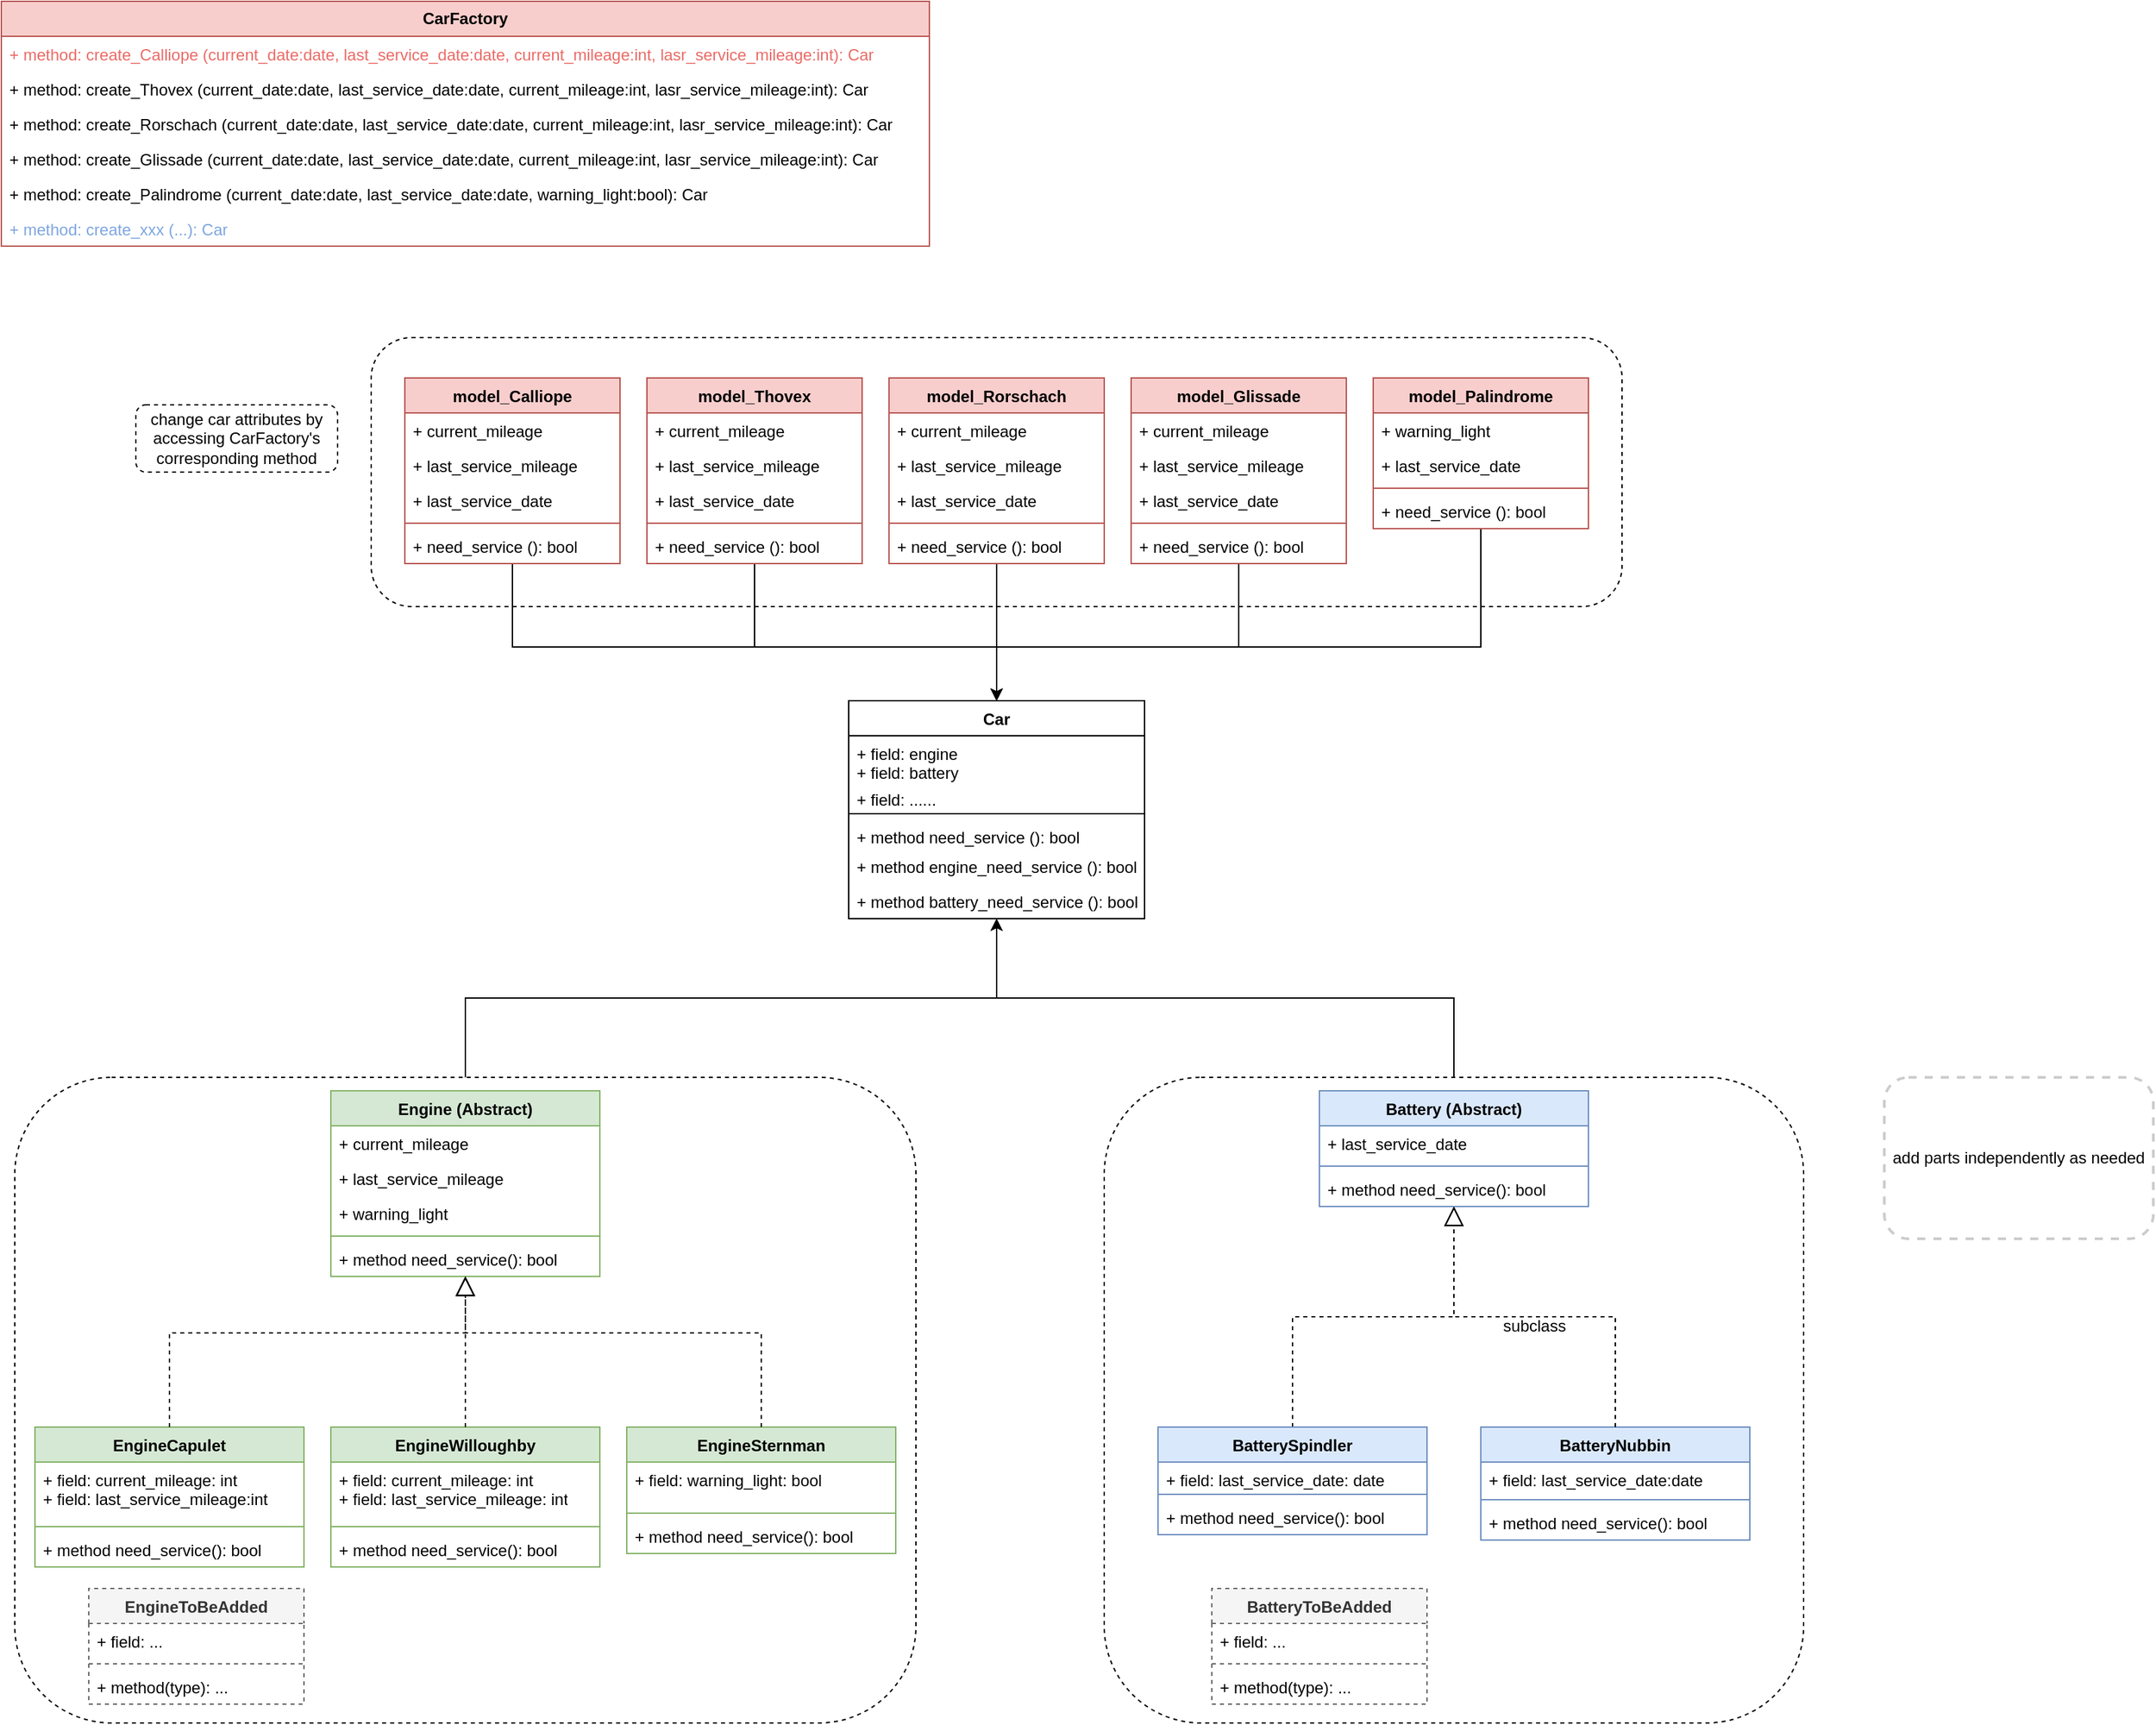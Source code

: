 <mxfile version="21.3.2" type="github">
  <diagram name="Page-1" id="3AITTEJqZYDQsD5KPdkp">
    <mxGraphModel dx="1748" dy="2169" grid="1" gridSize="10" guides="1" tooltips="1" connect="1" arrows="1" fold="1" page="1" pageScale="1" pageWidth="1700" pageHeight="1100" math="0" shadow="0">
      <root>
        <mxCell id="0" />
        <mxCell id="1" parent="0" />
        <mxCell id="Bm9xpPyFfPcfKl6as_f9-33" value="" style="rounded=1;whiteSpace=wrap;html=1;fillColor=default;dashed=1;" vertex="1" parent="1">
          <mxGeometry x="315" y="50" width="930" height="200" as="geometry" />
        </mxCell>
        <mxCell id="Bm9xpPyFfPcfKl6as_f9-44" style="edgeStyle=orthogonalEdgeStyle;rounded=0;orthogonalLoop=1;jettySize=auto;html=1;" edge="1" parent="1" source="rLU7fOl6mltoBrUBpaff-97" target="rLU7fOl6mltoBrUBpaff-7">
          <mxGeometry relative="1" as="geometry" />
        </mxCell>
        <mxCell id="rLU7fOl6mltoBrUBpaff-97" value="" style="rounded=1;whiteSpace=wrap;html=1;fillColor=none;dashed=1;" parent="1" vertex="1">
          <mxGeometry x="50" y="600" width="670" height="480" as="geometry" />
        </mxCell>
        <mxCell id="Bm9xpPyFfPcfKl6as_f9-46" style="edgeStyle=orthogonalEdgeStyle;rounded=0;orthogonalLoop=1;jettySize=auto;html=1;" edge="1" parent="1" source="rLU7fOl6mltoBrUBpaff-105" target="rLU7fOl6mltoBrUBpaff-7">
          <mxGeometry relative="1" as="geometry" />
        </mxCell>
        <mxCell id="rLU7fOl6mltoBrUBpaff-105" value="" style="rounded=1;whiteSpace=wrap;html=1;fillColor=none;dashed=1;" parent="1" vertex="1">
          <mxGeometry x="860" y="600" width="520" height="480" as="geometry" />
        </mxCell>
        <mxCell id="rLU7fOl6mltoBrUBpaff-7" value="Car" style="swimlane;fontStyle=1;align=center;verticalAlign=top;childLayout=stackLayout;horizontal=1;startSize=26;horizontalStack=0;resizeParent=1;resizeParentMax=0;resizeLast=0;collapsible=1;marginBottom=0;whiteSpace=wrap;html=1;" parent="1" vertex="1">
          <mxGeometry x="670" y="320" width="220" height="162" as="geometry">
            <mxRectangle x="1060" y="300" width="60" height="30" as="alternateBounds" />
          </mxGeometry>
        </mxCell>
        <mxCell id="rLU7fOl6mltoBrUBpaff-150" value="&lt;div&gt;+ field: engine&lt;/div&gt;&lt;div&gt;+ field: battery&lt;/div&gt;" style="text;strokeColor=none;fillColor=none;align=left;verticalAlign=top;spacingLeft=4;spacingRight=4;overflow=hidden;rotatable=0;points=[[0,0.5],[1,0.5]];portConstraint=eastwest;whiteSpace=wrap;html=1;" parent="rLU7fOl6mltoBrUBpaff-7" vertex="1">
          <mxGeometry y="26" width="220" height="34" as="geometry" />
        </mxCell>
        <mxCell id="rLU7fOl6mltoBrUBpaff-8" value="&lt;div&gt;+ field: ......&lt;/div&gt;" style="text;strokeColor=none;fillColor=none;align=left;verticalAlign=top;spacingLeft=4;spacingRight=4;overflow=hidden;rotatable=0;points=[[0,0.5],[1,0.5]];portConstraint=eastwest;whiteSpace=wrap;html=1;" parent="rLU7fOl6mltoBrUBpaff-7" vertex="1">
          <mxGeometry y="60" width="220" height="20" as="geometry" />
        </mxCell>
        <mxCell id="rLU7fOl6mltoBrUBpaff-9" value="" style="line;strokeWidth=1;fillColor=none;align=left;verticalAlign=middle;spacingTop=-1;spacingLeft=3;spacingRight=3;rotatable=0;labelPosition=right;points=[];portConstraint=eastwest;strokeColor=inherit;" parent="rLU7fOl6mltoBrUBpaff-7" vertex="1">
          <mxGeometry y="80" width="220" height="8" as="geometry" />
        </mxCell>
        <mxCell id="rLU7fOl6mltoBrUBpaff-10" value="+ method need_service (): bool" style="text;strokeColor=none;fillColor=none;align=left;verticalAlign=top;spacingLeft=4;spacingRight=4;overflow=hidden;rotatable=0;points=[[0,0.5],[1,0.5]];portConstraint=eastwest;whiteSpace=wrap;html=1;" parent="rLU7fOl6mltoBrUBpaff-7" vertex="1">
          <mxGeometry y="88" width="220" height="22" as="geometry" />
        </mxCell>
        <mxCell id="Bm9xpPyFfPcfKl6as_f9-1" value="+ method engine_need_service (): bool" style="text;strokeColor=none;fillColor=none;align=left;verticalAlign=top;spacingLeft=4;spacingRight=4;overflow=hidden;rotatable=0;points=[[0,0.5],[1,0.5]];portConstraint=eastwest;whiteSpace=wrap;html=1;" vertex="1" parent="rLU7fOl6mltoBrUBpaff-7">
          <mxGeometry y="110" width="220" height="26" as="geometry" />
        </mxCell>
        <mxCell id="Bm9xpPyFfPcfKl6as_f9-2" value="+ method battery_need_service (): bool" style="text;strokeColor=none;fillColor=none;align=left;verticalAlign=top;spacingLeft=4;spacingRight=4;overflow=hidden;rotatable=0;points=[[0,0.5],[1,0.5]];portConstraint=eastwest;whiteSpace=wrap;html=1;" vertex="1" parent="rLU7fOl6mltoBrUBpaff-7">
          <mxGeometry y="136" width="220" height="26" as="geometry" />
        </mxCell>
        <mxCell id="rLU7fOl6mltoBrUBpaff-13" value="EngineCapulet" style="swimlane;fontStyle=1;align=center;verticalAlign=top;childLayout=stackLayout;horizontal=1;startSize=26;horizontalStack=0;resizeParent=1;resizeParentMax=0;resizeLast=0;collapsible=1;marginBottom=0;whiteSpace=wrap;html=1;fillColor=#d5e8d4;strokeColor=#82b366;" parent="1" vertex="1">
          <mxGeometry x="65" y="860" width="200" height="104" as="geometry" />
        </mxCell>
        <mxCell id="rLU7fOl6mltoBrUBpaff-14" value="&lt;div&gt;+ field: current_mileage: int&lt;br&gt;&lt;/div&gt;&lt;div&gt;+ field: last_service_mileage:int&lt;/div&gt;" style="text;strokeColor=none;fillColor=none;align=left;verticalAlign=top;spacingLeft=4;spacingRight=4;overflow=hidden;rotatable=0;points=[[0,0.5],[1,0.5]];portConstraint=eastwest;whiteSpace=wrap;html=1;" parent="rLU7fOl6mltoBrUBpaff-13" vertex="1">
          <mxGeometry y="26" width="200" height="44" as="geometry" />
        </mxCell>
        <mxCell id="rLU7fOl6mltoBrUBpaff-15" value="" style="line;strokeWidth=1;fillColor=none;align=left;verticalAlign=middle;spacingTop=-1;spacingLeft=3;spacingRight=3;rotatable=0;labelPosition=right;points=[];portConstraint=eastwest;strokeColor=inherit;" parent="rLU7fOl6mltoBrUBpaff-13" vertex="1">
          <mxGeometry y="70" width="200" height="8" as="geometry" />
        </mxCell>
        <mxCell id="rLU7fOl6mltoBrUBpaff-16" value="+ method need_service(): bool" style="text;strokeColor=none;fillColor=none;align=left;verticalAlign=top;spacingLeft=4;spacingRight=4;overflow=hidden;rotatable=0;points=[[0,0.5],[1,0.5]];portConstraint=eastwest;whiteSpace=wrap;html=1;" parent="rLU7fOl6mltoBrUBpaff-13" vertex="1">
          <mxGeometry y="78" width="200" height="26" as="geometry" />
        </mxCell>
        <mxCell id="rLU7fOl6mltoBrUBpaff-22" value="EngineSternman" style="swimlane;fontStyle=1;align=center;verticalAlign=top;childLayout=stackLayout;horizontal=1;startSize=26;horizontalStack=0;resizeParent=1;resizeParentMax=0;resizeLast=0;collapsible=1;marginBottom=0;whiteSpace=wrap;html=1;fillColor=#d5e8d4;strokeColor=#82b366;" parent="1" vertex="1">
          <mxGeometry x="505" y="860" width="200" height="94" as="geometry" />
        </mxCell>
        <mxCell id="rLU7fOl6mltoBrUBpaff-23" value="&lt;div&gt;+ field: warning_light: bool&lt;br&gt;&lt;/div&gt;" style="text;strokeColor=none;fillColor=none;align=left;verticalAlign=top;spacingLeft=4;spacingRight=4;overflow=hidden;rotatable=0;points=[[0,0.5],[1,0.5]];portConstraint=eastwest;whiteSpace=wrap;html=1;" parent="rLU7fOl6mltoBrUBpaff-22" vertex="1">
          <mxGeometry y="26" width="200" height="34" as="geometry" />
        </mxCell>
        <mxCell id="rLU7fOl6mltoBrUBpaff-24" value="" style="line;strokeWidth=1;fillColor=none;align=left;verticalAlign=middle;spacingTop=-1;spacingLeft=3;spacingRight=3;rotatable=0;labelPosition=right;points=[];portConstraint=eastwest;strokeColor=inherit;" parent="rLU7fOl6mltoBrUBpaff-22" vertex="1">
          <mxGeometry y="60" width="200" height="8" as="geometry" />
        </mxCell>
        <mxCell id="rLU7fOl6mltoBrUBpaff-25" value="+ method need_service(): bool" style="text;strokeColor=none;fillColor=none;align=left;verticalAlign=top;spacingLeft=4;spacingRight=4;overflow=hidden;rotatable=0;points=[[0,0.5],[1,0.5]];portConstraint=eastwest;whiteSpace=wrap;html=1;" parent="rLU7fOl6mltoBrUBpaff-22" vertex="1">
          <mxGeometry y="68" width="200" height="26" as="geometry" />
        </mxCell>
        <mxCell id="rLU7fOl6mltoBrUBpaff-26" value="EngineWilloughby" style="swimlane;fontStyle=1;align=center;verticalAlign=top;childLayout=stackLayout;horizontal=1;startSize=26;horizontalStack=0;resizeParent=1;resizeParentMax=0;resizeLast=0;collapsible=1;marginBottom=0;whiteSpace=wrap;html=1;fillColor=#d5e8d4;strokeColor=#82b366;" parent="1" vertex="1">
          <mxGeometry x="285" y="860" width="200" height="104" as="geometry" />
        </mxCell>
        <mxCell id="rLU7fOl6mltoBrUBpaff-27" value="&lt;div&gt;+ field: current_mileage: int&lt;br&gt;&lt;/div&gt;&lt;div&gt;+ field: last_service_mileage: int&lt;br&gt;&lt;/div&gt;" style="text;strokeColor=none;fillColor=none;align=left;verticalAlign=top;spacingLeft=4;spacingRight=4;overflow=hidden;rotatable=0;points=[[0,0.5],[1,0.5]];portConstraint=eastwest;whiteSpace=wrap;html=1;" parent="rLU7fOl6mltoBrUBpaff-26" vertex="1">
          <mxGeometry y="26" width="200" height="44" as="geometry" />
        </mxCell>
        <mxCell id="rLU7fOl6mltoBrUBpaff-28" value="" style="line;strokeWidth=1;fillColor=none;align=left;verticalAlign=middle;spacingTop=-1;spacingLeft=3;spacingRight=3;rotatable=0;labelPosition=right;points=[];portConstraint=eastwest;strokeColor=inherit;" parent="rLU7fOl6mltoBrUBpaff-26" vertex="1">
          <mxGeometry y="70" width="200" height="8" as="geometry" />
        </mxCell>
        <mxCell id="rLU7fOl6mltoBrUBpaff-29" value="+ method need_service(): bool" style="text;strokeColor=none;fillColor=none;align=left;verticalAlign=top;spacingLeft=4;spacingRight=4;overflow=hidden;rotatable=0;points=[[0,0.5],[1,0.5]];portConstraint=eastwest;whiteSpace=wrap;html=1;" parent="rLU7fOl6mltoBrUBpaff-26" vertex="1">
          <mxGeometry y="78" width="200" height="26" as="geometry" />
        </mxCell>
        <mxCell id="rLU7fOl6mltoBrUBpaff-103" value="" style="endArrow=block;dashed=1;endFill=0;endSize=12;html=1;rounded=0;exitX=0.5;exitY=0;exitDx=0;exitDy=0;edgeStyle=orthogonalEdgeStyle;" parent="1" source="rLU7fOl6mltoBrUBpaff-31" target="rLU7fOl6mltoBrUBpaff-99" edge="1">
          <mxGeometry relative="1" as="geometry" />
        </mxCell>
        <mxCell id="rLU7fOl6mltoBrUBpaff-31" value="BatterySpindler" style="swimlane;fontStyle=1;align=center;verticalAlign=top;childLayout=stackLayout;horizontal=1;startSize=26;horizontalStack=0;resizeParent=1;resizeParentMax=0;resizeLast=0;collapsible=1;marginBottom=0;whiteSpace=wrap;html=1;fillColor=#dae8fc;strokeColor=#6c8ebf;" parent="1" vertex="1">
          <mxGeometry x="900" y="860" width="200" height="80" as="geometry" />
        </mxCell>
        <mxCell id="rLU7fOl6mltoBrUBpaff-122" value="+ field: last_service_date: date" style="text;strokeColor=none;fillColor=none;align=left;verticalAlign=top;spacingLeft=4;spacingRight=4;overflow=hidden;rotatable=0;points=[[0,0.5],[1,0.5]];portConstraint=eastwest;whiteSpace=wrap;html=1;" parent="rLU7fOl6mltoBrUBpaff-31" vertex="1">
          <mxGeometry y="26" width="200" height="20" as="geometry" />
        </mxCell>
        <mxCell id="rLU7fOl6mltoBrUBpaff-33" value="" style="line;strokeWidth=1;fillColor=none;align=left;verticalAlign=middle;spacingTop=-1;spacingLeft=3;spacingRight=3;rotatable=0;labelPosition=right;points=[];portConstraint=eastwest;strokeColor=inherit;" parent="rLU7fOl6mltoBrUBpaff-31" vertex="1">
          <mxGeometry y="46" width="200" height="8" as="geometry" />
        </mxCell>
        <mxCell id="rLU7fOl6mltoBrUBpaff-34" value="+ method need_service(): bool" style="text;strokeColor=none;fillColor=none;align=left;verticalAlign=top;spacingLeft=4;spacingRight=4;overflow=hidden;rotatable=0;points=[[0,0.5],[1,0.5]];portConstraint=eastwest;whiteSpace=wrap;html=1;" parent="rLU7fOl6mltoBrUBpaff-31" vertex="1">
          <mxGeometry y="54" width="200" height="26" as="geometry" />
        </mxCell>
        <mxCell id="rLU7fOl6mltoBrUBpaff-35" value="BatteryNubbin" style="swimlane;fontStyle=1;align=center;verticalAlign=top;childLayout=stackLayout;horizontal=1;startSize=26;horizontalStack=0;resizeParent=1;resizeParentMax=0;resizeLast=0;collapsible=1;marginBottom=0;whiteSpace=wrap;html=1;fillColor=#dae8fc;strokeColor=#6c8ebf;" parent="1" vertex="1">
          <mxGeometry x="1140" y="860" width="200" height="84" as="geometry" />
        </mxCell>
        <mxCell id="rLU7fOl6mltoBrUBpaff-123" value="+ field: last_service_date:date" style="text;strokeColor=none;fillColor=none;align=left;verticalAlign=top;spacingLeft=4;spacingRight=4;overflow=hidden;rotatable=0;points=[[0,0.5],[1,0.5]];portConstraint=eastwest;whiteSpace=wrap;html=1;" parent="rLU7fOl6mltoBrUBpaff-35" vertex="1">
          <mxGeometry y="26" width="200" height="24" as="geometry" />
        </mxCell>
        <mxCell id="rLU7fOl6mltoBrUBpaff-37" value="" style="line;strokeWidth=1;fillColor=none;align=left;verticalAlign=middle;spacingTop=-1;spacingLeft=3;spacingRight=3;rotatable=0;labelPosition=right;points=[];portConstraint=eastwest;strokeColor=inherit;" parent="rLU7fOl6mltoBrUBpaff-35" vertex="1">
          <mxGeometry y="50" width="200" height="8" as="geometry" />
        </mxCell>
        <mxCell id="rLU7fOl6mltoBrUBpaff-38" value="+ method need_service(): bool" style="text;strokeColor=none;fillColor=none;align=left;verticalAlign=top;spacingLeft=4;spacingRight=4;overflow=hidden;rotatable=0;points=[[0,0.5],[1,0.5]];portConstraint=eastwest;whiteSpace=wrap;html=1;" parent="rLU7fOl6mltoBrUBpaff-35" vertex="1">
          <mxGeometry y="58" width="200" height="26" as="geometry" />
        </mxCell>
        <mxCell id="rLU7fOl6mltoBrUBpaff-88" value="Engine (Abstract)" style="swimlane;fontStyle=1;align=center;verticalAlign=top;childLayout=stackLayout;horizontal=1;startSize=26;horizontalStack=0;resizeParent=1;resizeParentMax=0;resizeLast=0;collapsible=1;marginBottom=0;whiteSpace=wrap;html=1;fillColor=#d5e8d4;strokeColor=#82b366;" parent="1" vertex="1">
          <mxGeometry x="285" y="610" width="200" height="138" as="geometry" />
        </mxCell>
        <mxCell id="Bm9xpPyFfPcfKl6as_f9-40" value="+ current_mileage" style="text;strokeColor=none;fillColor=none;align=left;verticalAlign=top;spacingLeft=4;spacingRight=4;overflow=hidden;rotatable=0;points=[[0,0.5],[1,0.5]];portConstraint=eastwest;whiteSpace=wrap;html=1;" vertex="1" parent="rLU7fOl6mltoBrUBpaff-88">
          <mxGeometry y="26" width="200" height="26" as="geometry" />
        </mxCell>
        <mxCell id="Bm9xpPyFfPcfKl6as_f9-41" value="+ last_service_mileage" style="text;strokeColor=none;fillColor=none;align=left;verticalAlign=top;spacingLeft=4;spacingRight=4;overflow=hidden;rotatable=0;points=[[0,0.5],[1,0.5]];portConstraint=eastwest;whiteSpace=wrap;html=1;" vertex="1" parent="rLU7fOl6mltoBrUBpaff-88">
          <mxGeometry y="52" width="200" height="26" as="geometry" />
        </mxCell>
        <mxCell id="Bm9xpPyFfPcfKl6as_f9-43" value="+ warning_light" style="text;strokeColor=none;fillColor=none;align=left;verticalAlign=top;spacingLeft=4;spacingRight=4;overflow=hidden;rotatable=0;points=[[0,0.5],[1,0.5]];portConstraint=eastwest;whiteSpace=wrap;html=1;" vertex="1" parent="rLU7fOl6mltoBrUBpaff-88">
          <mxGeometry y="78" width="200" height="26" as="geometry" />
        </mxCell>
        <mxCell id="rLU7fOl6mltoBrUBpaff-90" value="" style="line;strokeWidth=1;fillColor=none;align=left;verticalAlign=middle;spacingTop=-1;spacingLeft=3;spacingRight=3;rotatable=0;labelPosition=right;points=[];portConstraint=eastwest;strokeColor=inherit;" parent="rLU7fOl6mltoBrUBpaff-88" vertex="1">
          <mxGeometry y="104" width="200" height="8" as="geometry" />
        </mxCell>
        <mxCell id="rLU7fOl6mltoBrUBpaff-91" value="+ method need_service(): bool" style="text;strokeColor=none;fillColor=none;align=left;verticalAlign=top;spacingLeft=4;spacingRight=4;overflow=hidden;rotatable=0;points=[[0,0.5],[1,0.5]];portConstraint=eastwest;whiteSpace=wrap;html=1;" parent="rLU7fOl6mltoBrUBpaff-88" vertex="1">
          <mxGeometry y="112" width="200" height="26" as="geometry" />
        </mxCell>
        <mxCell id="rLU7fOl6mltoBrUBpaff-93" value="" style="endArrow=block;dashed=1;endFill=0;endSize=12;html=1;rounded=0;exitX=0.5;exitY=0;exitDx=0;exitDy=0;" parent="1" source="rLU7fOl6mltoBrUBpaff-13" target="rLU7fOl6mltoBrUBpaff-91" edge="1">
          <mxGeometry width="160" relative="1" as="geometry">
            <mxPoint x="775" y="520" as="sourcePoint" />
            <mxPoint x="935" y="520" as="targetPoint" />
            <Array as="points">
              <mxPoint x="165" y="790" />
              <mxPoint x="385" y="790" />
            </Array>
          </mxGeometry>
        </mxCell>
        <mxCell id="rLU7fOl6mltoBrUBpaff-94" value="" style="endArrow=block;dashed=1;endFill=0;endSize=12;html=1;rounded=0;exitX=0.5;exitY=0;exitDx=0;exitDy=0;" parent="1" source="rLU7fOl6mltoBrUBpaff-26" edge="1" target="rLU7fOl6mltoBrUBpaff-88">
          <mxGeometry width="160" relative="1" as="geometry">
            <mxPoint x="775" y="520" as="sourcePoint" />
            <mxPoint x="385" y="730" as="targetPoint" />
          </mxGeometry>
        </mxCell>
        <mxCell id="rLU7fOl6mltoBrUBpaff-95" value="" style="endArrow=block;dashed=1;endFill=0;endSize=12;html=1;rounded=0;exitX=0.5;exitY=0;exitDx=0;exitDy=0;" parent="1" source="rLU7fOl6mltoBrUBpaff-22" target="rLU7fOl6mltoBrUBpaff-91" edge="1">
          <mxGeometry width="160" relative="1" as="geometry">
            <mxPoint x="775" y="520" as="sourcePoint" />
            <mxPoint x="935" y="520" as="targetPoint" />
            <Array as="points">
              <mxPoint x="605" y="790" />
              <mxPoint x="385" y="790" />
            </Array>
          </mxGeometry>
        </mxCell>
        <mxCell id="rLU7fOl6mltoBrUBpaff-99" value="Battery (Abstract)" style="swimlane;fontStyle=1;align=center;verticalAlign=top;childLayout=stackLayout;horizontal=1;startSize=26;horizontalStack=0;resizeParent=1;resizeParentMax=0;resizeLast=0;collapsible=1;marginBottom=0;whiteSpace=wrap;html=1;fillColor=#dae8fc;strokeColor=#6c8ebf;" parent="1" vertex="1">
          <mxGeometry x="1020" y="610" width="200" height="86" as="geometry" />
        </mxCell>
        <mxCell id="Bm9xpPyFfPcfKl6as_f9-45" value="+ last_service_date" style="text;strokeColor=none;fillColor=none;align=left;verticalAlign=top;spacingLeft=4;spacingRight=4;overflow=hidden;rotatable=0;points=[[0,0.5],[1,0.5]];portConstraint=eastwest;whiteSpace=wrap;html=1;" vertex="1" parent="rLU7fOl6mltoBrUBpaff-99">
          <mxGeometry y="26" width="200" height="26" as="geometry" />
        </mxCell>
        <mxCell id="rLU7fOl6mltoBrUBpaff-101" value="" style="line;strokeWidth=1;fillColor=none;align=left;verticalAlign=middle;spacingTop=-1;spacingLeft=3;spacingRight=3;rotatable=0;labelPosition=right;points=[];portConstraint=eastwest;strokeColor=inherit;" parent="rLU7fOl6mltoBrUBpaff-99" vertex="1">
          <mxGeometry y="52" width="200" height="8" as="geometry" />
        </mxCell>
        <mxCell id="rLU7fOl6mltoBrUBpaff-102" value="+ method need_service(): bool" style="text;strokeColor=none;fillColor=none;align=left;verticalAlign=top;spacingLeft=4;spacingRight=4;overflow=hidden;rotatable=0;points=[[0,0.5],[1,0.5]];portConstraint=eastwest;whiteSpace=wrap;html=1;" parent="rLU7fOl6mltoBrUBpaff-99" vertex="1">
          <mxGeometry y="60" width="200" height="26" as="geometry" />
        </mxCell>
        <mxCell id="rLU7fOl6mltoBrUBpaff-104" value="" style="endArrow=block;dashed=1;endFill=0;endSize=12;html=1;rounded=0;exitX=0.5;exitY=0;exitDx=0;exitDy=0;edgeStyle=orthogonalEdgeStyle;" parent="1" source="rLU7fOl6mltoBrUBpaff-35" target="rLU7fOl6mltoBrUBpaff-99" edge="1">
          <mxGeometry relative="1" as="geometry">
            <mxPoint x="1010" y="844" as="sourcePoint" />
            <mxPoint x="1150" y="764" as="targetPoint" />
          </mxGeometry>
        </mxCell>
        <mxCell id="rLU7fOl6mltoBrUBpaff-106" value="subclass" style="text;strokeColor=none;align=center;fillColor=none;html=1;verticalAlign=middle;whiteSpace=wrap;rounded=0;" parent="1" vertex="1">
          <mxGeometry x="1150" y="770" width="60" height="30" as="geometry" />
        </mxCell>
        <mxCell id="rLU7fOl6mltoBrUBpaff-115" value="&lt;b&gt;CarFactory&lt;/b&gt;" style="swimlane;fontStyle=0;childLayout=stackLayout;horizontal=1;startSize=26;fillColor=#f8cecc;horizontalStack=0;resizeParent=1;resizeParentMax=0;resizeLast=0;collapsible=1;marginBottom=0;whiteSpace=wrap;html=1;strokeColor=#b85450;" parent="1" vertex="1">
          <mxGeometry x="40" y="-200" width="690" height="182" as="geometry" />
        </mxCell>
        <mxCell id="rLU7fOl6mltoBrUBpaff-116" value="&lt;div&gt;+ method: create_Calliope (current_date:date, last_service_date:date, current_mileage:int, lasr_service_mileage:int): Car&lt;br&gt;&lt;/div&gt;" style="text;strokeColor=none;fillColor=none;align=left;verticalAlign=top;spacingLeft=4;spacingRight=4;overflow=hidden;rotatable=0;points=[[0,0.5],[1,0.5]];portConstraint=eastwest;whiteSpace=wrap;html=1;fontColor=#EA6B66;fontStyle=0" parent="rLU7fOl6mltoBrUBpaff-115" vertex="1">
          <mxGeometry y="26" width="690" height="26" as="geometry" />
        </mxCell>
        <mxCell id="rLU7fOl6mltoBrUBpaff-117" value="&lt;div&gt;+ method: create_Thovex (current_date:date, last_service_date:date, current_mileage:int, lasr_service_mileage:int): Car&lt;br&gt;&lt;/div&gt;" style="text;strokeColor=none;fillColor=none;align=left;verticalAlign=top;spacingLeft=4;spacingRight=4;overflow=hidden;rotatable=0;points=[[0,0.5],[1,0.5]];portConstraint=eastwest;whiteSpace=wrap;html=1;" parent="rLU7fOl6mltoBrUBpaff-115" vertex="1">
          <mxGeometry y="52" width="690" height="26" as="geometry" />
        </mxCell>
        <mxCell id="rLU7fOl6mltoBrUBpaff-118" value="&lt;div&gt;+ method: create_Rorschach (current_date:date, last_service_date:date, current_mileage:int, lasr_service_mileage:int): Car&lt;br&gt;&lt;/div&gt;" style="text;strokeColor=none;fillColor=none;align=left;verticalAlign=top;spacingLeft=4;spacingRight=4;overflow=hidden;rotatable=0;points=[[0,0.5],[1,0.5]];portConstraint=eastwest;whiteSpace=wrap;html=1;" parent="rLU7fOl6mltoBrUBpaff-115" vertex="1">
          <mxGeometry y="78" width="690" height="26" as="geometry" />
        </mxCell>
        <mxCell id="rLU7fOl6mltoBrUBpaff-119" value="&lt;div&gt;+ method: create_Glissade (current_date:date, last_service_date:date, current_mileage:int, lasr_service_mileage:int): Car&lt;br&gt;&lt;/div&gt;" style="text;strokeColor=none;fillColor=none;align=left;verticalAlign=top;spacingLeft=4;spacingRight=4;overflow=hidden;rotatable=0;points=[[0,0.5],[1,0.5]];portConstraint=eastwest;whiteSpace=wrap;html=1;" parent="rLU7fOl6mltoBrUBpaff-115" vertex="1">
          <mxGeometry y="104" width="690" height="26" as="geometry" />
        </mxCell>
        <mxCell id="rLU7fOl6mltoBrUBpaff-121" value="&lt;div&gt;+ method: create_Palindrome (current_date:date, last_service_date:date, warning_light:bool): Car&lt;br&gt;&lt;/div&gt;" style="text;strokeColor=none;fillColor=none;align=left;verticalAlign=top;spacingLeft=4;spacingRight=4;overflow=hidden;rotatable=0;points=[[0,0.5],[1,0.5]];portConstraint=eastwest;whiteSpace=wrap;html=1;" parent="rLU7fOl6mltoBrUBpaff-115" vertex="1">
          <mxGeometry y="130" width="690" height="26" as="geometry" />
        </mxCell>
        <mxCell id="rLU7fOl6mltoBrUBpaff-153" value="&lt;div&gt;+ method: create_xxx (...): Car&lt;br&gt;&lt;/div&gt;" style="text;strokeColor=none;fillColor=none;align=left;verticalAlign=top;spacingLeft=4;spacingRight=4;overflow=hidden;rotatable=0;points=[[0,0.5],[1,0.5]];portConstraint=eastwest;whiteSpace=wrap;html=1;fontColor=#7EA6E0;" parent="rLU7fOl6mltoBrUBpaff-115" vertex="1">
          <mxGeometry y="156" width="690" height="26" as="geometry" />
        </mxCell>
        <mxCell id="rLU7fOl6mltoBrUBpaff-148" value="change car attributes by accessing CarFactory&#39;s corresponding method" style="rounded=1;whiteSpace=wrap;html=1;dashed=1;" parent="1" vertex="1">
          <mxGeometry x="140" y="100" width="150" height="50" as="geometry" />
        </mxCell>
        <mxCell id="rLU7fOl6mltoBrUBpaff-149" value="add parts independently as needed" style="rounded=1;whiteSpace=wrap;html=1;dashed=1;strokeColor=#CCCCCC;strokeWidth=2;" parent="1" vertex="1">
          <mxGeometry x="1440" y="600" width="200" height="120" as="geometry" />
        </mxCell>
        <mxCell id="rLU7fOl6mltoBrUBpaff-154" value="EngineToBeAdded" style="swimlane;fontStyle=1;align=center;verticalAlign=top;childLayout=stackLayout;horizontal=1;startSize=26;horizontalStack=0;resizeParent=1;resizeParentMax=0;resizeLast=0;collapsible=1;marginBottom=0;whiteSpace=wrap;html=1;fillColor=#f5f5f5;fontColor=#333333;strokeColor=#666666;dashed=1;" parent="1" vertex="1">
          <mxGeometry x="105" y="980" width="160" height="86" as="geometry" />
        </mxCell>
        <mxCell id="rLU7fOl6mltoBrUBpaff-155" value="+ field: ..." style="text;strokeColor=none;fillColor=none;align=left;verticalAlign=top;spacingLeft=4;spacingRight=4;overflow=hidden;rotatable=0;points=[[0,0.5],[1,0.5]];portConstraint=eastwest;whiteSpace=wrap;html=1;" parent="rLU7fOl6mltoBrUBpaff-154" vertex="1">
          <mxGeometry y="26" width="160" height="26" as="geometry" />
        </mxCell>
        <mxCell id="rLU7fOl6mltoBrUBpaff-156" value="" style="line;strokeWidth=1;fillColor=none;align=left;verticalAlign=middle;spacingTop=-1;spacingLeft=3;spacingRight=3;rotatable=0;labelPosition=right;points=[];portConstraint=eastwest;strokeColor=inherit;dashed=1;" parent="rLU7fOl6mltoBrUBpaff-154" vertex="1">
          <mxGeometry y="52" width="160" height="8" as="geometry" />
        </mxCell>
        <mxCell id="rLU7fOl6mltoBrUBpaff-157" value="+ method(type): ..." style="text;strokeColor=none;fillColor=none;align=left;verticalAlign=top;spacingLeft=4;spacingRight=4;overflow=hidden;rotatable=0;points=[[0,0.5],[1,0.5]];portConstraint=eastwest;whiteSpace=wrap;html=1;" parent="rLU7fOl6mltoBrUBpaff-154" vertex="1">
          <mxGeometry y="60" width="160" height="26" as="geometry" />
        </mxCell>
        <mxCell id="rLU7fOl6mltoBrUBpaff-158" value="BatteryToBeAdded" style="swimlane;fontStyle=1;align=center;verticalAlign=top;childLayout=stackLayout;horizontal=1;startSize=26;horizontalStack=0;resizeParent=1;resizeParentMax=0;resizeLast=0;collapsible=1;marginBottom=0;whiteSpace=wrap;html=1;fillColor=#f5f5f5;fontColor=#333333;strokeColor=#666666;dashed=1;" parent="1" vertex="1">
          <mxGeometry x="940" y="980" width="160" height="86" as="geometry" />
        </mxCell>
        <mxCell id="rLU7fOl6mltoBrUBpaff-159" value="+ field: ..." style="text;strokeColor=none;fillColor=none;align=left;verticalAlign=top;spacingLeft=4;spacingRight=4;overflow=hidden;rotatable=0;points=[[0,0.5],[1,0.5]];portConstraint=eastwest;whiteSpace=wrap;html=1;" parent="rLU7fOl6mltoBrUBpaff-158" vertex="1">
          <mxGeometry y="26" width="160" height="26" as="geometry" />
        </mxCell>
        <mxCell id="rLU7fOl6mltoBrUBpaff-160" value="" style="line;strokeWidth=1;fillColor=none;align=left;verticalAlign=middle;spacingTop=-1;spacingLeft=3;spacingRight=3;rotatable=0;labelPosition=right;points=[];portConstraint=eastwest;strokeColor=inherit;dashed=1;" parent="rLU7fOl6mltoBrUBpaff-158" vertex="1">
          <mxGeometry y="52" width="160" height="8" as="geometry" />
        </mxCell>
        <mxCell id="rLU7fOl6mltoBrUBpaff-161" value="+ method(type): ..." style="text;strokeColor=none;fillColor=none;align=left;verticalAlign=top;spacingLeft=4;spacingRight=4;overflow=hidden;rotatable=0;points=[[0,0.5],[1,0.5]];portConstraint=eastwest;whiteSpace=wrap;html=1;" parent="rLU7fOl6mltoBrUBpaff-158" vertex="1">
          <mxGeometry y="60" width="160" height="26" as="geometry" />
        </mxCell>
        <mxCell id="Bm9xpPyFfPcfKl6as_f9-35" style="edgeStyle=orthogonalEdgeStyle;rounded=0;orthogonalLoop=1;jettySize=auto;html=1;entryX=0.5;entryY=0;entryDx=0;entryDy=0;" edge="1" parent="1" source="Bm9xpPyFfPcfKl6as_f9-3" target="rLU7fOl6mltoBrUBpaff-7">
          <mxGeometry relative="1" as="geometry">
            <Array as="points">
              <mxPoint x="420" y="280" />
              <mxPoint x="780" y="280" />
            </Array>
          </mxGeometry>
        </mxCell>
        <mxCell id="Bm9xpPyFfPcfKl6as_f9-3" value="model_Calliope" style="swimlane;fontStyle=1;align=center;verticalAlign=top;childLayout=stackLayout;horizontal=1;startSize=26;horizontalStack=0;resizeParent=1;resizeParentMax=0;resizeLast=0;collapsible=1;marginBottom=0;whiteSpace=wrap;html=1;fillColor=#f8cecc;strokeColor=#b85450;" vertex="1" parent="1">
          <mxGeometry x="340" y="80" width="160" height="138" as="geometry" />
        </mxCell>
        <mxCell id="Bm9xpPyFfPcfKl6as_f9-4" value="+ current_mileage" style="text;strokeColor=none;fillColor=none;align=left;verticalAlign=top;spacingLeft=4;spacingRight=4;overflow=hidden;rotatable=0;points=[[0,0.5],[1,0.5]];portConstraint=eastwest;whiteSpace=wrap;html=1;" vertex="1" parent="Bm9xpPyFfPcfKl6as_f9-3">
          <mxGeometry y="26" width="160" height="26" as="geometry" />
        </mxCell>
        <mxCell id="Bm9xpPyFfPcfKl6as_f9-7" value="+ last_service_mileage" style="text;strokeColor=none;fillColor=none;align=left;verticalAlign=top;spacingLeft=4;spacingRight=4;overflow=hidden;rotatable=0;points=[[0,0.5],[1,0.5]];portConstraint=eastwest;whiteSpace=wrap;html=1;" vertex="1" parent="Bm9xpPyFfPcfKl6as_f9-3">
          <mxGeometry y="52" width="160" height="26" as="geometry" />
        </mxCell>
        <mxCell id="Bm9xpPyFfPcfKl6as_f9-8" value="+ last_service_date" style="text;strokeColor=none;fillColor=none;align=left;verticalAlign=top;spacingLeft=4;spacingRight=4;overflow=hidden;rotatable=0;points=[[0,0.5],[1,0.5]];portConstraint=eastwest;whiteSpace=wrap;html=1;" vertex="1" parent="Bm9xpPyFfPcfKl6as_f9-3">
          <mxGeometry y="78" width="160" height="26" as="geometry" />
        </mxCell>
        <mxCell id="Bm9xpPyFfPcfKl6as_f9-5" value="" style="line;strokeWidth=1;fillColor=none;align=left;verticalAlign=middle;spacingTop=-1;spacingLeft=3;spacingRight=3;rotatable=0;labelPosition=right;points=[];portConstraint=eastwest;strokeColor=inherit;" vertex="1" parent="Bm9xpPyFfPcfKl6as_f9-3">
          <mxGeometry y="104" width="160" height="8" as="geometry" />
        </mxCell>
        <mxCell id="Bm9xpPyFfPcfKl6as_f9-6" value="+ need_service (): bool" style="text;strokeColor=none;fillColor=none;align=left;verticalAlign=top;spacingLeft=4;spacingRight=4;overflow=hidden;rotatable=0;points=[[0,0.5],[1,0.5]];portConstraint=eastwest;whiteSpace=wrap;html=1;" vertex="1" parent="Bm9xpPyFfPcfKl6as_f9-3">
          <mxGeometry y="112" width="160" height="26" as="geometry" />
        </mxCell>
        <mxCell id="Bm9xpPyFfPcfKl6as_f9-36" style="edgeStyle=orthogonalEdgeStyle;rounded=0;orthogonalLoop=1;jettySize=auto;html=1;entryX=0.5;entryY=0;entryDx=0;entryDy=0;" edge="1" parent="1" source="Bm9xpPyFfPcfKl6as_f9-9" target="rLU7fOl6mltoBrUBpaff-7">
          <mxGeometry relative="1" as="geometry">
            <Array as="points">
              <mxPoint x="600" y="280" />
              <mxPoint x="780" y="280" />
            </Array>
          </mxGeometry>
        </mxCell>
        <mxCell id="Bm9xpPyFfPcfKl6as_f9-9" value="model_Thovex" style="swimlane;fontStyle=1;align=center;verticalAlign=top;childLayout=stackLayout;horizontal=1;startSize=26;horizontalStack=0;resizeParent=1;resizeParentMax=0;resizeLast=0;collapsible=1;marginBottom=0;whiteSpace=wrap;html=1;fillColor=#f8cecc;strokeColor=#b85450;" vertex="1" parent="1">
          <mxGeometry x="520" y="80" width="160" height="138" as="geometry" />
        </mxCell>
        <mxCell id="Bm9xpPyFfPcfKl6as_f9-10" value="+ current_mileage" style="text;strokeColor=none;fillColor=none;align=left;verticalAlign=top;spacingLeft=4;spacingRight=4;overflow=hidden;rotatable=0;points=[[0,0.5],[1,0.5]];portConstraint=eastwest;whiteSpace=wrap;html=1;" vertex="1" parent="Bm9xpPyFfPcfKl6as_f9-9">
          <mxGeometry y="26" width="160" height="26" as="geometry" />
        </mxCell>
        <mxCell id="Bm9xpPyFfPcfKl6as_f9-11" value="+ last_service_mileage" style="text;strokeColor=none;fillColor=none;align=left;verticalAlign=top;spacingLeft=4;spacingRight=4;overflow=hidden;rotatable=0;points=[[0,0.5],[1,0.5]];portConstraint=eastwest;whiteSpace=wrap;html=1;" vertex="1" parent="Bm9xpPyFfPcfKl6as_f9-9">
          <mxGeometry y="52" width="160" height="26" as="geometry" />
        </mxCell>
        <mxCell id="Bm9xpPyFfPcfKl6as_f9-12" value="+ last_service_date" style="text;strokeColor=none;fillColor=none;align=left;verticalAlign=top;spacingLeft=4;spacingRight=4;overflow=hidden;rotatable=0;points=[[0,0.5],[1,0.5]];portConstraint=eastwest;whiteSpace=wrap;html=1;" vertex="1" parent="Bm9xpPyFfPcfKl6as_f9-9">
          <mxGeometry y="78" width="160" height="26" as="geometry" />
        </mxCell>
        <mxCell id="Bm9xpPyFfPcfKl6as_f9-13" value="" style="line;strokeWidth=1;fillColor=none;align=left;verticalAlign=middle;spacingTop=-1;spacingLeft=3;spacingRight=3;rotatable=0;labelPosition=right;points=[];portConstraint=eastwest;strokeColor=inherit;" vertex="1" parent="Bm9xpPyFfPcfKl6as_f9-9">
          <mxGeometry y="104" width="160" height="8" as="geometry" />
        </mxCell>
        <mxCell id="Bm9xpPyFfPcfKl6as_f9-14" value="+ need_service (): bool" style="text;strokeColor=none;fillColor=none;align=left;verticalAlign=top;spacingLeft=4;spacingRight=4;overflow=hidden;rotatable=0;points=[[0,0.5],[1,0.5]];portConstraint=eastwest;whiteSpace=wrap;html=1;" vertex="1" parent="Bm9xpPyFfPcfKl6as_f9-9">
          <mxGeometry y="112" width="160" height="26" as="geometry" />
        </mxCell>
        <mxCell id="Bm9xpPyFfPcfKl6as_f9-37" style="edgeStyle=orthogonalEdgeStyle;rounded=0;orthogonalLoop=1;jettySize=auto;html=1;entryX=0.5;entryY=0;entryDx=0;entryDy=0;" edge="1" parent="1" source="Bm9xpPyFfPcfKl6as_f9-15" target="rLU7fOl6mltoBrUBpaff-7">
          <mxGeometry relative="1" as="geometry" />
        </mxCell>
        <mxCell id="Bm9xpPyFfPcfKl6as_f9-15" value="model_Rorschach" style="swimlane;fontStyle=1;align=center;verticalAlign=top;childLayout=stackLayout;horizontal=1;startSize=26;horizontalStack=0;resizeParent=1;resizeParentMax=0;resizeLast=0;collapsible=1;marginBottom=0;whiteSpace=wrap;html=1;fillColor=#f8cecc;strokeColor=#b85450;" vertex="1" parent="1">
          <mxGeometry x="700" y="80" width="160" height="138" as="geometry" />
        </mxCell>
        <mxCell id="Bm9xpPyFfPcfKl6as_f9-16" value="+ current_mileage" style="text;strokeColor=none;fillColor=none;align=left;verticalAlign=top;spacingLeft=4;spacingRight=4;overflow=hidden;rotatable=0;points=[[0,0.5],[1,0.5]];portConstraint=eastwest;whiteSpace=wrap;html=1;" vertex="1" parent="Bm9xpPyFfPcfKl6as_f9-15">
          <mxGeometry y="26" width="160" height="26" as="geometry" />
        </mxCell>
        <mxCell id="Bm9xpPyFfPcfKl6as_f9-17" value="+ last_service_mileage" style="text;strokeColor=none;fillColor=none;align=left;verticalAlign=top;spacingLeft=4;spacingRight=4;overflow=hidden;rotatable=0;points=[[0,0.5],[1,0.5]];portConstraint=eastwest;whiteSpace=wrap;html=1;" vertex="1" parent="Bm9xpPyFfPcfKl6as_f9-15">
          <mxGeometry y="52" width="160" height="26" as="geometry" />
        </mxCell>
        <mxCell id="Bm9xpPyFfPcfKl6as_f9-18" value="+ last_service_date" style="text;strokeColor=none;fillColor=none;align=left;verticalAlign=top;spacingLeft=4;spacingRight=4;overflow=hidden;rotatable=0;points=[[0,0.5],[1,0.5]];portConstraint=eastwest;whiteSpace=wrap;html=1;" vertex="1" parent="Bm9xpPyFfPcfKl6as_f9-15">
          <mxGeometry y="78" width="160" height="26" as="geometry" />
        </mxCell>
        <mxCell id="Bm9xpPyFfPcfKl6as_f9-19" value="" style="line;strokeWidth=1;fillColor=none;align=left;verticalAlign=middle;spacingTop=-1;spacingLeft=3;spacingRight=3;rotatable=0;labelPosition=right;points=[];portConstraint=eastwest;strokeColor=inherit;" vertex="1" parent="Bm9xpPyFfPcfKl6as_f9-15">
          <mxGeometry y="104" width="160" height="8" as="geometry" />
        </mxCell>
        <mxCell id="Bm9xpPyFfPcfKl6as_f9-20" value="+ need_service (): bool" style="text;strokeColor=none;fillColor=none;align=left;verticalAlign=top;spacingLeft=4;spacingRight=4;overflow=hidden;rotatable=0;points=[[0,0.5],[1,0.5]];portConstraint=eastwest;whiteSpace=wrap;html=1;" vertex="1" parent="Bm9xpPyFfPcfKl6as_f9-15">
          <mxGeometry y="112" width="160" height="26" as="geometry" />
        </mxCell>
        <mxCell id="Bm9xpPyFfPcfKl6as_f9-38" style="edgeStyle=orthogonalEdgeStyle;rounded=0;orthogonalLoop=1;jettySize=auto;html=1;entryX=0.5;entryY=0;entryDx=0;entryDy=0;" edge="1" parent="1" source="Bm9xpPyFfPcfKl6as_f9-21" target="rLU7fOl6mltoBrUBpaff-7">
          <mxGeometry relative="1" as="geometry">
            <Array as="points">
              <mxPoint x="960" y="280" />
              <mxPoint x="780" y="280" />
            </Array>
          </mxGeometry>
        </mxCell>
        <mxCell id="Bm9xpPyFfPcfKl6as_f9-21" value="model_Glissade" style="swimlane;fontStyle=1;align=center;verticalAlign=top;childLayout=stackLayout;horizontal=1;startSize=26;horizontalStack=0;resizeParent=1;resizeParentMax=0;resizeLast=0;collapsible=1;marginBottom=0;whiteSpace=wrap;html=1;fillColor=#f8cecc;strokeColor=#b85450;" vertex="1" parent="1">
          <mxGeometry x="880" y="80" width="160" height="138" as="geometry" />
        </mxCell>
        <mxCell id="Bm9xpPyFfPcfKl6as_f9-22" value="+ current_mileage" style="text;strokeColor=none;fillColor=none;align=left;verticalAlign=top;spacingLeft=4;spacingRight=4;overflow=hidden;rotatable=0;points=[[0,0.5],[1,0.5]];portConstraint=eastwest;whiteSpace=wrap;html=1;" vertex="1" parent="Bm9xpPyFfPcfKl6as_f9-21">
          <mxGeometry y="26" width="160" height="26" as="geometry" />
        </mxCell>
        <mxCell id="Bm9xpPyFfPcfKl6as_f9-23" value="+ last_service_mileage" style="text;strokeColor=none;fillColor=none;align=left;verticalAlign=top;spacingLeft=4;spacingRight=4;overflow=hidden;rotatable=0;points=[[0,0.5],[1,0.5]];portConstraint=eastwest;whiteSpace=wrap;html=1;" vertex="1" parent="Bm9xpPyFfPcfKl6as_f9-21">
          <mxGeometry y="52" width="160" height="26" as="geometry" />
        </mxCell>
        <mxCell id="Bm9xpPyFfPcfKl6as_f9-24" value="+ last_service_date" style="text;strokeColor=none;fillColor=none;align=left;verticalAlign=top;spacingLeft=4;spacingRight=4;overflow=hidden;rotatable=0;points=[[0,0.5],[1,0.5]];portConstraint=eastwest;whiteSpace=wrap;html=1;" vertex="1" parent="Bm9xpPyFfPcfKl6as_f9-21">
          <mxGeometry y="78" width="160" height="26" as="geometry" />
        </mxCell>
        <mxCell id="Bm9xpPyFfPcfKl6as_f9-25" value="" style="line;strokeWidth=1;fillColor=none;align=left;verticalAlign=middle;spacingTop=-1;spacingLeft=3;spacingRight=3;rotatable=0;labelPosition=right;points=[];portConstraint=eastwest;strokeColor=inherit;" vertex="1" parent="Bm9xpPyFfPcfKl6as_f9-21">
          <mxGeometry y="104" width="160" height="8" as="geometry" />
        </mxCell>
        <mxCell id="Bm9xpPyFfPcfKl6as_f9-26" value="+ need_service (): bool" style="text;strokeColor=none;fillColor=none;align=left;verticalAlign=top;spacingLeft=4;spacingRight=4;overflow=hidden;rotatable=0;points=[[0,0.5],[1,0.5]];portConstraint=eastwest;whiteSpace=wrap;html=1;" vertex="1" parent="Bm9xpPyFfPcfKl6as_f9-21">
          <mxGeometry y="112" width="160" height="26" as="geometry" />
        </mxCell>
        <mxCell id="Bm9xpPyFfPcfKl6as_f9-39" style="edgeStyle=orthogonalEdgeStyle;rounded=0;orthogonalLoop=1;jettySize=auto;html=1;entryX=0.5;entryY=0;entryDx=0;entryDy=0;" edge="1" parent="1" source="Bm9xpPyFfPcfKl6as_f9-27" target="rLU7fOl6mltoBrUBpaff-7">
          <mxGeometry relative="1" as="geometry">
            <Array as="points">
              <mxPoint x="1140" y="280" />
              <mxPoint x="780" y="280" />
            </Array>
          </mxGeometry>
        </mxCell>
        <mxCell id="Bm9xpPyFfPcfKl6as_f9-27" value="model_Palindrome" style="swimlane;fontStyle=1;align=center;verticalAlign=top;childLayout=stackLayout;horizontal=1;startSize=26;horizontalStack=0;resizeParent=1;resizeParentMax=0;resizeLast=0;collapsible=1;marginBottom=0;whiteSpace=wrap;html=1;fillColor=#f8cecc;strokeColor=#b85450;" vertex="1" parent="1">
          <mxGeometry x="1060" y="80" width="160" height="112" as="geometry" />
        </mxCell>
        <mxCell id="Bm9xpPyFfPcfKl6as_f9-28" value="+ warning_light" style="text;strokeColor=none;fillColor=none;align=left;verticalAlign=top;spacingLeft=4;spacingRight=4;overflow=hidden;rotatable=0;points=[[0,0.5],[1,0.5]];portConstraint=eastwest;whiteSpace=wrap;html=1;" vertex="1" parent="Bm9xpPyFfPcfKl6as_f9-27">
          <mxGeometry y="26" width="160" height="26" as="geometry" />
        </mxCell>
        <mxCell id="Bm9xpPyFfPcfKl6as_f9-30" value="+ last_service_date" style="text;strokeColor=none;fillColor=none;align=left;verticalAlign=top;spacingLeft=4;spacingRight=4;overflow=hidden;rotatable=0;points=[[0,0.5],[1,0.5]];portConstraint=eastwest;whiteSpace=wrap;html=1;" vertex="1" parent="Bm9xpPyFfPcfKl6as_f9-27">
          <mxGeometry y="52" width="160" height="26" as="geometry" />
        </mxCell>
        <mxCell id="Bm9xpPyFfPcfKl6as_f9-31" value="" style="line;strokeWidth=1;fillColor=none;align=left;verticalAlign=middle;spacingTop=-1;spacingLeft=3;spacingRight=3;rotatable=0;labelPosition=right;points=[];portConstraint=eastwest;strokeColor=inherit;" vertex="1" parent="Bm9xpPyFfPcfKl6as_f9-27">
          <mxGeometry y="78" width="160" height="8" as="geometry" />
        </mxCell>
        <mxCell id="Bm9xpPyFfPcfKl6as_f9-32" value="+ need_service (): bool" style="text;strokeColor=none;fillColor=none;align=left;verticalAlign=top;spacingLeft=4;spacingRight=4;overflow=hidden;rotatable=0;points=[[0,0.5],[1,0.5]];portConstraint=eastwest;whiteSpace=wrap;html=1;" vertex="1" parent="Bm9xpPyFfPcfKl6as_f9-27">
          <mxGeometry y="86" width="160" height="26" as="geometry" />
        </mxCell>
      </root>
    </mxGraphModel>
  </diagram>
</mxfile>
